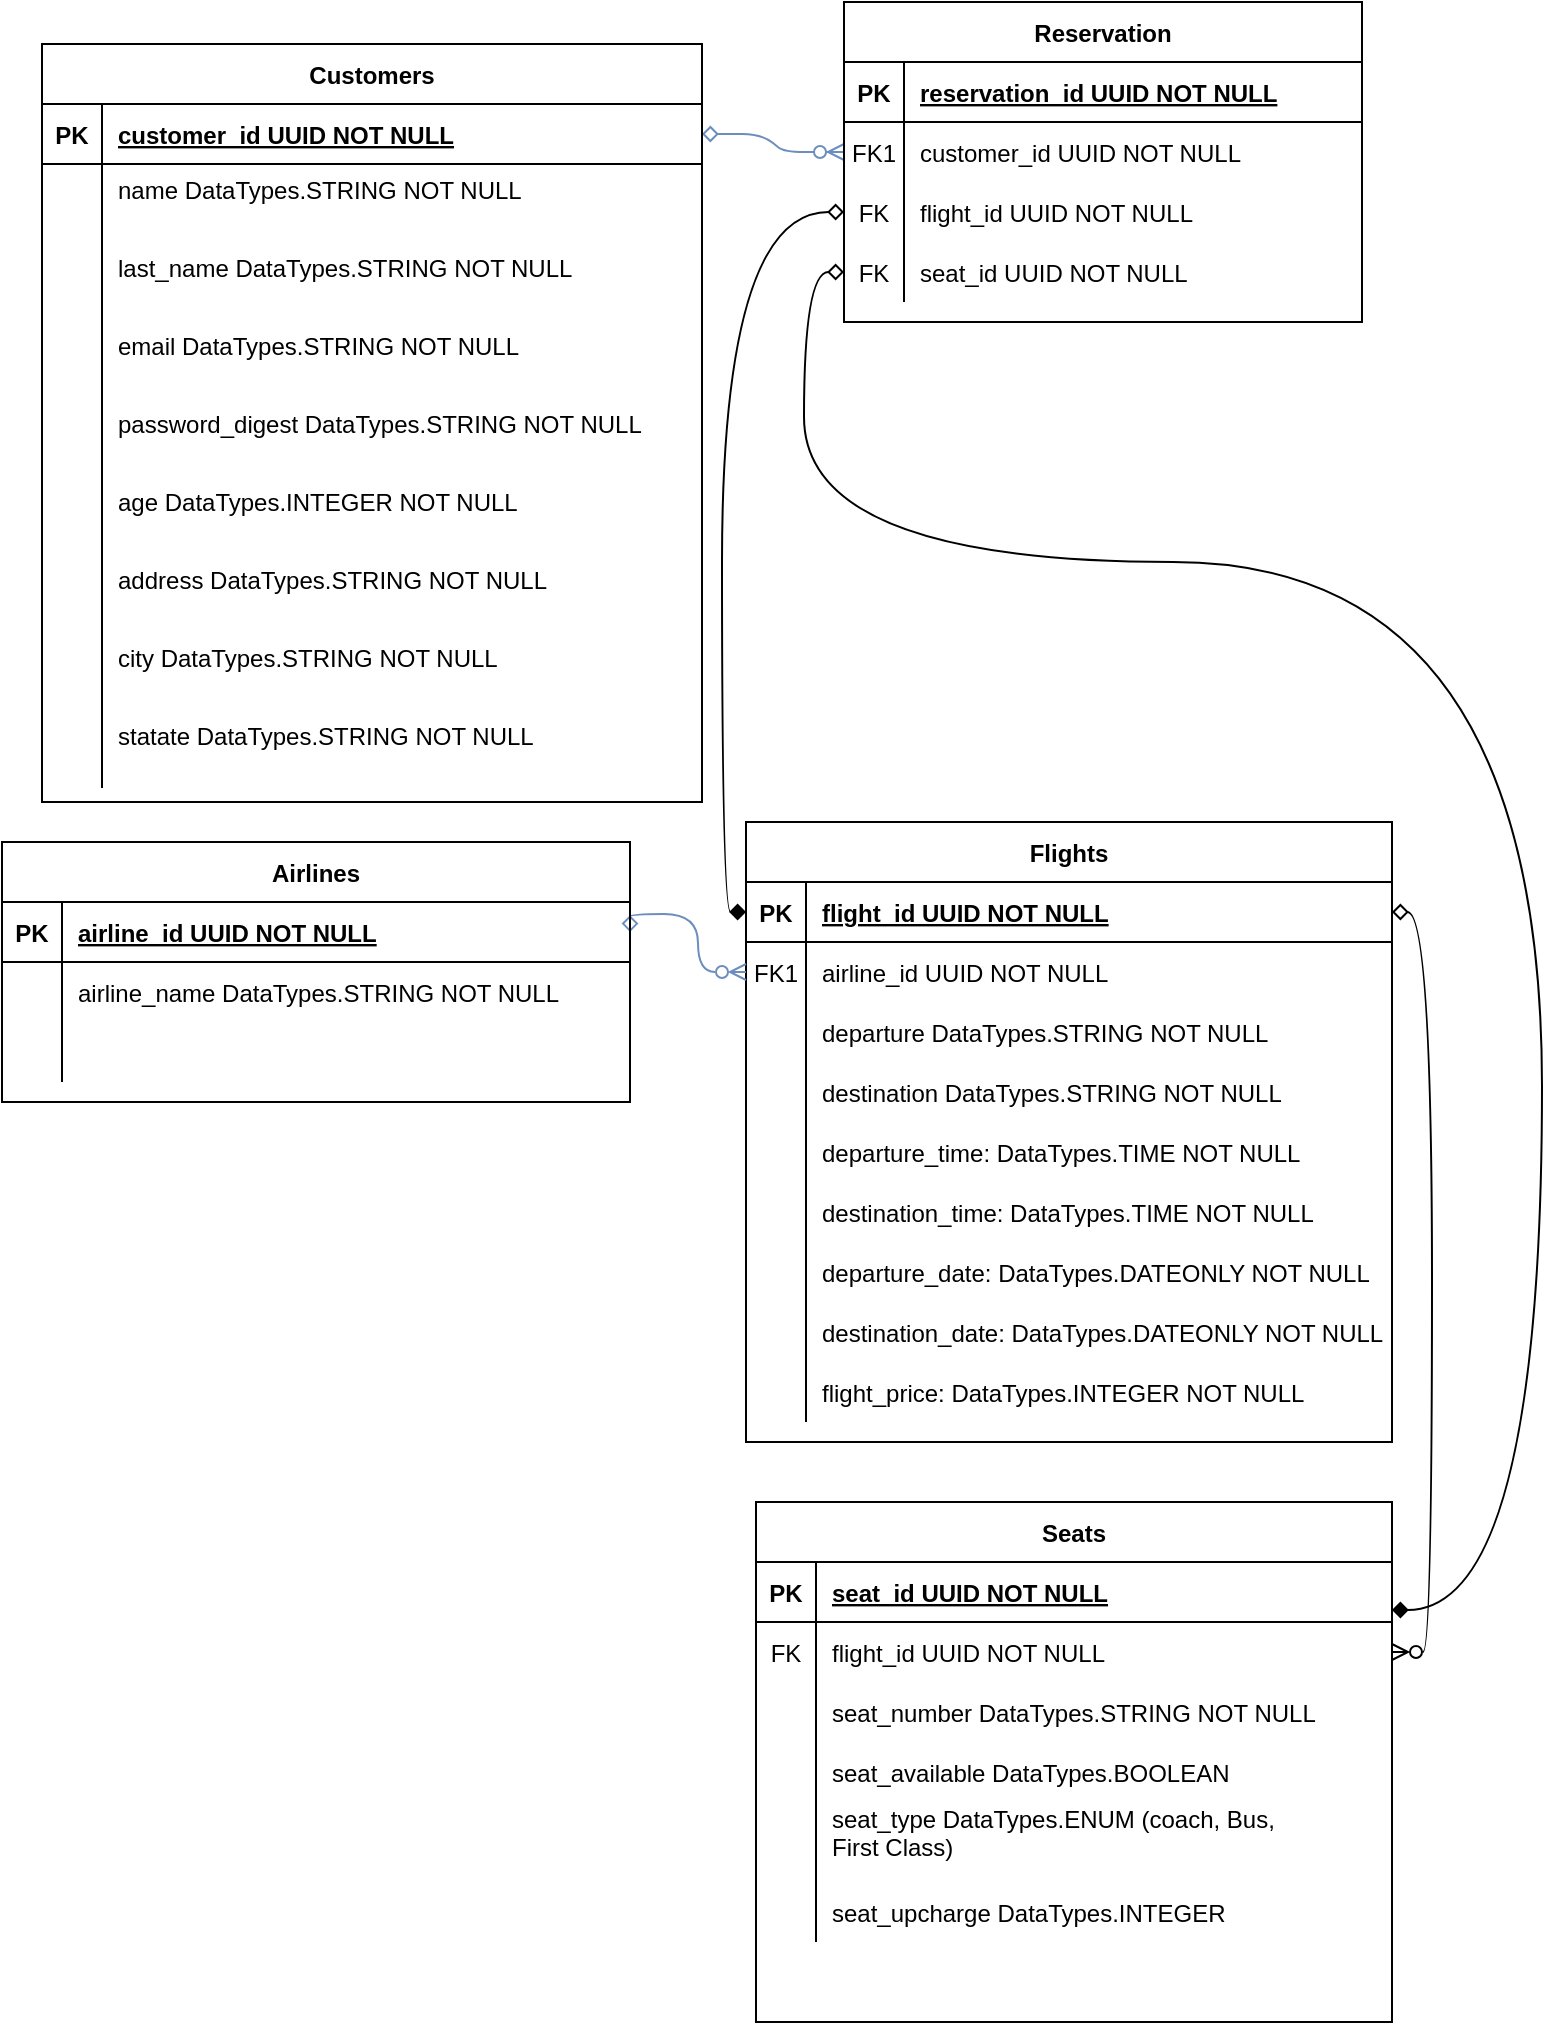 <mxfile version="18.1.1" type="github">
  <diagram id="R2lEEEUBdFMjLlhIrx00" name="Page-1">
    <mxGraphModel dx="1635" dy="908" grid="1" gridSize="10" guides="1" tooltips="1" connect="1" arrows="1" fold="1" page="1" pageScale="1" pageWidth="850" pageHeight="1100" math="0" shadow="0" extFonts="Permanent Marker^https://fonts.googleapis.com/css?family=Permanent+Marker">
      <root>
        <mxCell id="0" />
        <mxCell id="1" parent="0" />
        <mxCell id="C-vyLk0tnHw3VtMMgP7b-1" value="" style="edgeStyle=entityRelationEdgeStyle;endArrow=ERzeroToMany;startArrow=diamond;endFill=1;startFill=0;fillColor=#dae8fc;strokeColor=#6c8ebf;" parent="1" source="C-vyLk0tnHw3VtMMgP7b-24" target="C-vyLk0tnHw3VtMMgP7b-6" edge="1">
          <mxGeometry width="100" height="100" relative="1" as="geometry">
            <mxPoint x="340" y="720" as="sourcePoint" />
            <mxPoint x="440" y="620" as="targetPoint" />
          </mxGeometry>
        </mxCell>
        <mxCell id="C-vyLk0tnHw3VtMMgP7b-2" value="Reservation" style="shape=table;startSize=30;container=1;collapsible=1;childLayout=tableLayout;fixedRows=1;rowLines=0;fontStyle=1;align=center;resizeLast=1;" parent="1" vertex="1">
          <mxGeometry x="441" y="100" width="259" height="160" as="geometry" />
        </mxCell>
        <mxCell id="C-vyLk0tnHw3VtMMgP7b-3" value="" style="shape=partialRectangle;collapsible=0;dropTarget=0;pointerEvents=0;fillColor=none;points=[[0,0.5],[1,0.5]];portConstraint=eastwest;top=0;left=0;right=0;bottom=1;" parent="C-vyLk0tnHw3VtMMgP7b-2" vertex="1">
          <mxGeometry y="30" width="259" height="30" as="geometry" />
        </mxCell>
        <mxCell id="C-vyLk0tnHw3VtMMgP7b-4" value="PK" style="shape=partialRectangle;overflow=hidden;connectable=0;fillColor=none;top=0;left=0;bottom=0;right=0;fontStyle=1;" parent="C-vyLk0tnHw3VtMMgP7b-3" vertex="1">
          <mxGeometry width="30" height="30" as="geometry">
            <mxRectangle width="30" height="30" as="alternateBounds" />
          </mxGeometry>
        </mxCell>
        <mxCell id="C-vyLk0tnHw3VtMMgP7b-5" value="reservation_id UUID NOT NULL " style="shape=partialRectangle;overflow=hidden;connectable=0;fillColor=none;top=0;left=0;bottom=0;right=0;align=left;spacingLeft=6;fontStyle=5;" parent="C-vyLk0tnHw3VtMMgP7b-3" vertex="1">
          <mxGeometry x="30" width="229" height="30" as="geometry">
            <mxRectangle width="229" height="30" as="alternateBounds" />
          </mxGeometry>
        </mxCell>
        <mxCell id="C-vyLk0tnHw3VtMMgP7b-6" value="" style="shape=partialRectangle;collapsible=0;dropTarget=0;pointerEvents=0;fillColor=none;points=[[0,0.5],[1,0.5]];portConstraint=eastwest;top=0;left=0;right=0;bottom=0;" parent="C-vyLk0tnHw3VtMMgP7b-2" vertex="1">
          <mxGeometry y="60" width="259" height="30" as="geometry" />
        </mxCell>
        <mxCell id="C-vyLk0tnHw3VtMMgP7b-7" value="FK1" style="shape=partialRectangle;overflow=hidden;connectable=0;fillColor=none;top=0;left=0;bottom=0;right=0;" parent="C-vyLk0tnHw3VtMMgP7b-6" vertex="1">
          <mxGeometry width="30" height="30" as="geometry">
            <mxRectangle width="30" height="30" as="alternateBounds" />
          </mxGeometry>
        </mxCell>
        <mxCell id="C-vyLk0tnHw3VtMMgP7b-8" value="customer_id UUID NOT NULL" style="shape=partialRectangle;overflow=hidden;connectable=0;fillColor=none;top=0;left=0;bottom=0;right=0;align=left;spacingLeft=6;" parent="C-vyLk0tnHw3VtMMgP7b-6" vertex="1">
          <mxGeometry x="30" width="229" height="30" as="geometry">
            <mxRectangle width="229" height="30" as="alternateBounds" />
          </mxGeometry>
        </mxCell>
        <mxCell id="C-vyLk0tnHw3VtMMgP7b-9" value="" style="shape=partialRectangle;collapsible=0;dropTarget=0;pointerEvents=0;fillColor=none;points=[[0,0.5],[1,0.5]];portConstraint=eastwest;top=0;left=0;right=0;bottom=0;" parent="C-vyLk0tnHw3VtMMgP7b-2" vertex="1">
          <mxGeometry y="90" width="259" height="30" as="geometry" />
        </mxCell>
        <mxCell id="C-vyLk0tnHw3VtMMgP7b-10" value="FK" style="shape=partialRectangle;overflow=hidden;connectable=0;fillColor=none;top=0;left=0;bottom=0;right=0;" parent="C-vyLk0tnHw3VtMMgP7b-9" vertex="1">
          <mxGeometry width="30" height="30" as="geometry">
            <mxRectangle width="30" height="30" as="alternateBounds" />
          </mxGeometry>
        </mxCell>
        <mxCell id="C-vyLk0tnHw3VtMMgP7b-11" value="flight_id UUID NOT NULL" style="shape=partialRectangle;overflow=hidden;connectable=0;fillColor=none;top=0;left=0;bottom=0;right=0;align=left;spacingLeft=6;" parent="C-vyLk0tnHw3VtMMgP7b-9" vertex="1">
          <mxGeometry x="30" width="229" height="30" as="geometry">
            <mxRectangle width="229" height="30" as="alternateBounds" />
          </mxGeometry>
        </mxCell>
        <mxCell id="_mRDhpZuvN6AV8V9B6rF-117" value="" style="shape=partialRectangle;collapsible=0;dropTarget=0;pointerEvents=0;fillColor=none;points=[[0,0.5],[1,0.5]];portConstraint=eastwest;top=0;left=0;right=0;bottom=0;" vertex="1" parent="C-vyLk0tnHw3VtMMgP7b-2">
          <mxGeometry y="120" width="259" height="30" as="geometry" />
        </mxCell>
        <mxCell id="_mRDhpZuvN6AV8V9B6rF-118" value="FK" style="shape=partialRectangle;overflow=hidden;connectable=0;fillColor=none;top=0;left=0;bottom=0;right=0;" vertex="1" parent="_mRDhpZuvN6AV8V9B6rF-117">
          <mxGeometry width="30" height="30" as="geometry">
            <mxRectangle width="30" height="30" as="alternateBounds" />
          </mxGeometry>
        </mxCell>
        <mxCell id="_mRDhpZuvN6AV8V9B6rF-119" value="seat_id UUID NOT NULL" style="shape=partialRectangle;overflow=hidden;connectable=0;fillColor=none;top=0;left=0;bottom=0;right=0;align=left;spacingLeft=6;" vertex="1" parent="_mRDhpZuvN6AV8V9B6rF-117">
          <mxGeometry x="30" width="229" height="30" as="geometry">
            <mxRectangle width="229" height="30" as="alternateBounds" />
          </mxGeometry>
        </mxCell>
        <mxCell id="C-vyLk0tnHw3VtMMgP7b-23" value="Customers" style="shape=table;startSize=30;container=1;collapsible=1;childLayout=tableLayout;fixedRows=1;rowLines=0;fontStyle=1;align=center;resizeLast=1;" parent="1" vertex="1">
          <mxGeometry x="40" y="121" width="330" height="379" as="geometry" />
        </mxCell>
        <mxCell id="C-vyLk0tnHw3VtMMgP7b-24" value="" style="shape=partialRectangle;collapsible=0;dropTarget=0;pointerEvents=0;fillColor=none;points=[[0,0.5],[1,0.5]];portConstraint=eastwest;top=0;left=0;right=0;bottom=1;" parent="C-vyLk0tnHw3VtMMgP7b-23" vertex="1">
          <mxGeometry y="30" width="330" height="30" as="geometry" />
        </mxCell>
        <mxCell id="C-vyLk0tnHw3VtMMgP7b-25" value="PK" style="shape=partialRectangle;overflow=hidden;connectable=0;fillColor=none;top=0;left=0;bottom=0;right=0;fontStyle=1;" parent="C-vyLk0tnHw3VtMMgP7b-24" vertex="1">
          <mxGeometry width="30" height="30" as="geometry">
            <mxRectangle width="30" height="30" as="alternateBounds" />
          </mxGeometry>
        </mxCell>
        <mxCell id="C-vyLk0tnHw3VtMMgP7b-26" value="customer_id UUID NOT NULL" style="shape=partialRectangle;overflow=hidden;connectable=0;fillColor=none;top=0;left=0;bottom=0;right=0;align=left;spacingLeft=6;fontStyle=5;" parent="C-vyLk0tnHw3VtMMgP7b-24" vertex="1">
          <mxGeometry x="30" width="300" height="30" as="geometry">
            <mxRectangle width="300" height="30" as="alternateBounds" />
          </mxGeometry>
        </mxCell>
        <mxCell id="C-vyLk0tnHw3VtMMgP7b-27" value="" style="shape=partialRectangle;collapsible=0;dropTarget=0;pointerEvents=0;fillColor=none;points=[[0,0.5],[1,0.5]];portConstraint=eastwest;top=0;left=0;right=0;bottom=0;" parent="C-vyLk0tnHw3VtMMgP7b-23" vertex="1">
          <mxGeometry y="60" width="330" height="39" as="geometry" />
        </mxCell>
        <mxCell id="C-vyLk0tnHw3VtMMgP7b-28" value="" style="shape=partialRectangle;overflow=hidden;connectable=0;fillColor=none;top=0;left=0;bottom=0;right=0;" parent="C-vyLk0tnHw3VtMMgP7b-27" vertex="1">
          <mxGeometry width="30" height="39" as="geometry">
            <mxRectangle width="30" height="39" as="alternateBounds" />
          </mxGeometry>
        </mxCell>
        <mxCell id="C-vyLk0tnHw3VtMMgP7b-29" value="name DataTypes.STRING NOT NULL&#xa;" style="shape=partialRectangle;overflow=hidden;connectable=0;fillColor=none;top=0;left=0;bottom=0;right=0;align=left;spacingLeft=6;" parent="C-vyLk0tnHw3VtMMgP7b-27" vertex="1">
          <mxGeometry x="30" width="300" height="39" as="geometry">
            <mxRectangle width="300" height="39" as="alternateBounds" />
          </mxGeometry>
        </mxCell>
        <mxCell id="_mRDhpZuvN6AV8V9B6rF-12" value="" style="shape=partialRectangle;collapsible=0;dropTarget=0;pointerEvents=0;fillColor=none;points=[[0,0.5],[1,0.5]];portConstraint=eastwest;top=0;left=0;right=0;bottom=0;" vertex="1" parent="C-vyLk0tnHw3VtMMgP7b-23">
          <mxGeometry y="99" width="330" height="39" as="geometry" />
        </mxCell>
        <mxCell id="_mRDhpZuvN6AV8V9B6rF-13" value="" style="shape=partialRectangle;overflow=hidden;connectable=0;fillColor=none;top=0;left=0;bottom=0;right=0;" vertex="1" parent="_mRDhpZuvN6AV8V9B6rF-12">
          <mxGeometry width="30" height="39" as="geometry">
            <mxRectangle width="30" height="39" as="alternateBounds" />
          </mxGeometry>
        </mxCell>
        <mxCell id="_mRDhpZuvN6AV8V9B6rF-14" value="last_name DataTypes.STRING NOT NULL&#xa;" style="shape=partialRectangle;overflow=hidden;connectable=0;fillColor=none;top=0;left=0;bottom=0;right=0;align=left;spacingLeft=6;" vertex="1" parent="_mRDhpZuvN6AV8V9B6rF-12">
          <mxGeometry x="30" width="300" height="39" as="geometry">
            <mxRectangle width="300" height="39" as="alternateBounds" />
          </mxGeometry>
        </mxCell>
        <mxCell id="_mRDhpZuvN6AV8V9B6rF-15" value="" style="shape=partialRectangle;collapsible=0;dropTarget=0;pointerEvents=0;fillColor=none;points=[[0,0.5],[1,0.5]];portConstraint=eastwest;top=0;left=0;right=0;bottom=0;" vertex="1" parent="C-vyLk0tnHw3VtMMgP7b-23">
          <mxGeometry y="138" width="330" height="39" as="geometry" />
        </mxCell>
        <mxCell id="_mRDhpZuvN6AV8V9B6rF-16" value="" style="shape=partialRectangle;overflow=hidden;connectable=0;fillColor=none;top=0;left=0;bottom=0;right=0;" vertex="1" parent="_mRDhpZuvN6AV8V9B6rF-15">
          <mxGeometry width="30" height="39" as="geometry">
            <mxRectangle width="30" height="39" as="alternateBounds" />
          </mxGeometry>
        </mxCell>
        <mxCell id="_mRDhpZuvN6AV8V9B6rF-17" value="email DataTypes.STRING NOT NULL&#xa;" style="shape=partialRectangle;overflow=hidden;connectable=0;fillColor=none;top=0;left=0;bottom=0;right=0;align=left;spacingLeft=6;" vertex="1" parent="_mRDhpZuvN6AV8V9B6rF-15">
          <mxGeometry x="30" width="300" height="39" as="geometry">
            <mxRectangle width="300" height="39" as="alternateBounds" />
          </mxGeometry>
        </mxCell>
        <mxCell id="_mRDhpZuvN6AV8V9B6rF-19" value="" style="shape=partialRectangle;collapsible=0;dropTarget=0;pointerEvents=0;fillColor=none;points=[[0,0.5],[1,0.5]];portConstraint=eastwest;top=0;left=0;right=0;bottom=0;" vertex="1" parent="C-vyLk0tnHw3VtMMgP7b-23">
          <mxGeometry y="177" width="330" height="39" as="geometry" />
        </mxCell>
        <mxCell id="_mRDhpZuvN6AV8V9B6rF-20" value="" style="shape=partialRectangle;overflow=hidden;connectable=0;fillColor=none;top=0;left=0;bottom=0;right=0;" vertex="1" parent="_mRDhpZuvN6AV8V9B6rF-19">
          <mxGeometry width="30" height="39" as="geometry">
            <mxRectangle width="30" height="39" as="alternateBounds" />
          </mxGeometry>
        </mxCell>
        <mxCell id="_mRDhpZuvN6AV8V9B6rF-21" value="password_digest DataTypes.STRING NOT NULL&#xa;" style="shape=partialRectangle;overflow=hidden;connectable=0;fillColor=none;top=0;left=0;bottom=0;right=0;align=left;spacingLeft=6;" vertex="1" parent="_mRDhpZuvN6AV8V9B6rF-19">
          <mxGeometry x="30" width="300" height="39" as="geometry">
            <mxRectangle width="300" height="39" as="alternateBounds" />
          </mxGeometry>
        </mxCell>
        <mxCell id="_mRDhpZuvN6AV8V9B6rF-122" value="" style="shape=partialRectangle;collapsible=0;dropTarget=0;pointerEvents=0;fillColor=none;points=[[0,0.5],[1,0.5]];portConstraint=eastwest;top=0;left=0;right=0;bottom=0;" vertex="1" parent="C-vyLk0tnHw3VtMMgP7b-23">
          <mxGeometry y="216" width="330" height="39" as="geometry" />
        </mxCell>
        <mxCell id="_mRDhpZuvN6AV8V9B6rF-123" value="" style="shape=partialRectangle;overflow=hidden;connectable=0;fillColor=none;top=0;left=0;bottom=0;right=0;" vertex="1" parent="_mRDhpZuvN6AV8V9B6rF-122">
          <mxGeometry width="30" height="39" as="geometry">
            <mxRectangle width="30" height="39" as="alternateBounds" />
          </mxGeometry>
        </mxCell>
        <mxCell id="_mRDhpZuvN6AV8V9B6rF-124" value="age DataTypes.INTEGER NOT NULL&#xa;" style="shape=partialRectangle;overflow=hidden;connectable=0;fillColor=none;top=0;left=0;bottom=0;right=0;align=left;spacingLeft=6;" vertex="1" parent="_mRDhpZuvN6AV8V9B6rF-122">
          <mxGeometry x="30" width="300" height="39" as="geometry">
            <mxRectangle width="300" height="39" as="alternateBounds" />
          </mxGeometry>
        </mxCell>
        <mxCell id="_mRDhpZuvN6AV8V9B6rF-125" value="" style="shape=partialRectangle;collapsible=0;dropTarget=0;pointerEvents=0;fillColor=none;points=[[0,0.5],[1,0.5]];portConstraint=eastwest;top=0;left=0;right=0;bottom=0;" vertex="1" parent="C-vyLk0tnHw3VtMMgP7b-23">
          <mxGeometry y="255" width="330" height="39" as="geometry" />
        </mxCell>
        <mxCell id="_mRDhpZuvN6AV8V9B6rF-126" value="" style="shape=partialRectangle;overflow=hidden;connectable=0;fillColor=none;top=0;left=0;bottom=0;right=0;" vertex="1" parent="_mRDhpZuvN6AV8V9B6rF-125">
          <mxGeometry width="30" height="39" as="geometry">
            <mxRectangle width="30" height="39" as="alternateBounds" />
          </mxGeometry>
        </mxCell>
        <mxCell id="_mRDhpZuvN6AV8V9B6rF-127" value="address DataTypes.STRING NOT NULL&#xa;" style="shape=partialRectangle;overflow=hidden;connectable=0;fillColor=none;top=0;left=0;bottom=0;right=0;align=left;spacingLeft=6;" vertex="1" parent="_mRDhpZuvN6AV8V9B6rF-125">
          <mxGeometry x="30" width="300" height="39" as="geometry">
            <mxRectangle width="300" height="39" as="alternateBounds" />
          </mxGeometry>
        </mxCell>
        <mxCell id="_mRDhpZuvN6AV8V9B6rF-150" value="" style="shape=partialRectangle;collapsible=0;dropTarget=0;pointerEvents=0;fillColor=none;points=[[0,0.5],[1,0.5]];portConstraint=eastwest;top=0;left=0;right=0;bottom=0;" vertex="1" parent="C-vyLk0tnHw3VtMMgP7b-23">
          <mxGeometry y="294" width="330" height="39" as="geometry" />
        </mxCell>
        <mxCell id="_mRDhpZuvN6AV8V9B6rF-151" value="" style="shape=partialRectangle;overflow=hidden;connectable=0;fillColor=none;top=0;left=0;bottom=0;right=0;" vertex="1" parent="_mRDhpZuvN6AV8V9B6rF-150">
          <mxGeometry width="30" height="39" as="geometry">
            <mxRectangle width="30" height="39" as="alternateBounds" />
          </mxGeometry>
        </mxCell>
        <mxCell id="_mRDhpZuvN6AV8V9B6rF-152" value="city DataTypes.STRING NOT NULL&#xa;" style="shape=partialRectangle;overflow=hidden;connectable=0;fillColor=none;top=0;left=0;bottom=0;right=0;align=left;spacingLeft=6;" vertex="1" parent="_mRDhpZuvN6AV8V9B6rF-150">
          <mxGeometry x="30" width="300" height="39" as="geometry">
            <mxRectangle width="300" height="39" as="alternateBounds" />
          </mxGeometry>
        </mxCell>
        <mxCell id="_mRDhpZuvN6AV8V9B6rF-153" value="" style="shape=partialRectangle;collapsible=0;dropTarget=0;pointerEvents=0;fillColor=none;points=[[0,0.5],[1,0.5]];portConstraint=eastwest;top=0;left=0;right=0;bottom=0;" vertex="1" parent="C-vyLk0tnHw3VtMMgP7b-23">
          <mxGeometry y="333" width="330" height="39" as="geometry" />
        </mxCell>
        <mxCell id="_mRDhpZuvN6AV8V9B6rF-154" value="" style="shape=partialRectangle;overflow=hidden;connectable=0;fillColor=none;top=0;left=0;bottom=0;right=0;" vertex="1" parent="_mRDhpZuvN6AV8V9B6rF-153">
          <mxGeometry width="30" height="39" as="geometry">
            <mxRectangle width="30" height="39" as="alternateBounds" />
          </mxGeometry>
        </mxCell>
        <mxCell id="_mRDhpZuvN6AV8V9B6rF-155" value="statate DataTypes.STRING NOT NULL&#xa;" style="shape=partialRectangle;overflow=hidden;connectable=0;fillColor=none;top=0;left=0;bottom=0;right=0;align=left;spacingLeft=6;" vertex="1" parent="_mRDhpZuvN6AV8V9B6rF-153">
          <mxGeometry x="30" width="300" height="39" as="geometry">
            <mxRectangle width="300" height="39" as="alternateBounds" />
          </mxGeometry>
        </mxCell>
        <mxCell id="_mRDhpZuvN6AV8V9B6rF-22" value="Flights" style="shape=table;startSize=30;container=1;collapsible=1;childLayout=tableLayout;fixedRows=1;rowLines=0;fontStyle=1;align=center;resizeLast=1;" vertex="1" parent="1">
          <mxGeometry x="392" y="510" width="323" height="310" as="geometry" />
        </mxCell>
        <mxCell id="_mRDhpZuvN6AV8V9B6rF-23" value="" style="shape=partialRectangle;collapsible=0;dropTarget=0;pointerEvents=0;fillColor=none;points=[[0,0.5],[1,0.5]];portConstraint=eastwest;top=0;left=0;right=0;bottom=1;" vertex="1" parent="_mRDhpZuvN6AV8V9B6rF-22">
          <mxGeometry y="30" width="323" height="30" as="geometry" />
        </mxCell>
        <mxCell id="_mRDhpZuvN6AV8V9B6rF-24" value="PK" style="shape=partialRectangle;overflow=hidden;connectable=0;fillColor=none;top=0;left=0;bottom=0;right=0;fontStyle=1;" vertex="1" parent="_mRDhpZuvN6AV8V9B6rF-23">
          <mxGeometry width="30" height="30" as="geometry">
            <mxRectangle width="30" height="30" as="alternateBounds" />
          </mxGeometry>
        </mxCell>
        <mxCell id="_mRDhpZuvN6AV8V9B6rF-25" value="flight_id UUID NOT NULL " style="shape=partialRectangle;overflow=hidden;connectable=0;fillColor=none;top=0;left=0;bottom=0;right=0;align=left;spacingLeft=6;fontStyle=5;" vertex="1" parent="_mRDhpZuvN6AV8V9B6rF-23">
          <mxGeometry x="30" width="293" height="30" as="geometry">
            <mxRectangle width="293" height="30" as="alternateBounds" />
          </mxGeometry>
        </mxCell>
        <mxCell id="_mRDhpZuvN6AV8V9B6rF-26" value="" style="shape=partialRectangle;collapsible=0;dropTarget=0;pointerEvents=0;fillColor=none;points=[[0,0.5],[1,0.5]];portConstraint=eastwest;top=0;left=0;right=0;bottom=0;" vertex="1" parent="_mRDhpZuvN6AV8V9B6rF-22">
          <mxGeometry y="60" width="323" height="30" as="geometry" />
        </mxCell>
        <mxCell id="_mRDhpZuvN6AV8V9B6rF-27" value="FK1" style="shape=partialRectangle;overflow=hidden;connectable=0;fillColor=none;top=0;left=0;bottom=0;right=0;" vertex="1" parent="_mRDhpZuvN6AV8V9B6rF-26">
          <mxGeometry width="30" height="30" as="geometry">
            <mxRectangle width="30" height="30" as="alternateBounds" />
          </mxGeometry>
        </mxCell>
        <mxCell id="_mRDhpZuvN6AV8V9B6rF-28" value="airline_id UUID NOT NULL" style="shape=partialRectangle;overflow=hidden;connectable=0;fillColor=none;top=0;left=0;bottom=0;right=0;align=left;spacingLeft=6;" vertex="1" parent="_mRDhpZuvN6AV8V9B6rF-26">
          <mxGeometry x="30" width="293" height="30" as="geometry">
            <mxRectangle width="293" height="30" as="alternateBounds" />
          </mxGeometry>
        </mxCell>
        <mxCell id="_mRDhpZuvN6AV8V9B6rF-44" value="" style="shape=partialRectangle;collapsible=0;dropTarget=0;pointerEvents=0;fillColor=none;points=[[0,0.5],[1,0.5]];portConstraint=eastwest;top=0;left=0;right=0;bottom=0;" vertex="1" parent="_mRDhpZuvN6AV8V9B6rF-22">
          <mxGeometry y="90" width="323" height="30" as="geometry" />
        </mxCell>
        <mxCell id="_mRDhpZuvN6AV8V9B6rF-45" value="" style="shape=partialRectangle;overflow=hidden;connectable=0;fillColor=none;top=0;left=0;bottom=0;right=0;" vertex="1" parent="_mRDhpZuvN6AV8V9B6rF-44">
          <mxGeometry width="30" height="30" as="geometry">
            <mxRectangle width="30" height="30" as="alternateBounds" />
          </mxGeometry>
        </mxCell>
        <mxCell id="_mRDhpZuvN6AV8V9B6rF-46" value="departure DataTypes.STRING NOT NULL" style="shape=partialRectangle;overflow=hidden;connectable=0;fillColor=none;top=0;left=0;bottom=0;right=0;align=left;spacingLeft=6;" vertex="1" parent="_mRDhpZuvN6AV8V9B6rF-44">
          <mxGeometry x="30" width="293" height="30" as="geometry">
            <mxRectangle width="293" height="30" as="alternateBounds" />
          </mxGeometry>
        </mxCell>
        <mxCell id="_mRDhpZuvN6AV8V9B6rF-29" value="" style="shape=partialRectangle;collapsible=0;dropTarget=0;pointerEvents=0;fillColor=none;points=[[0,0.5],[1,0.5]];portConstraint=eastwest;top=0;left=0;right=0;bottom=0;" vertex="1" parent="_mRDhpZuvN6AV8V9B6rF-22">
          <mxGeometry y="120" width="323" height="30" as="geometry" />
        </mxCell>
        <mxCell id="_mRDhpZuvN6AV8V9B6rF-30" value="" style="shape=partialRectangle;overflow=hidden;connectable=0;fillColor=none;top=0;left=0;bottom=0;right=0;" vertex="1" parent="_mRDhpZuvN6AV8V9B6rF-29">
          <mxGeometry width="30" height="30" as="geometry">
            <mxRectangle width="30" height="30" as="alternateBounds" />
          </mxGeometry>
        </mxCell>
        <mxCell id="_mRDhpZuvN6AV8V9B6rF-31" value="destination DataTypes.STRING NOT NULL" style="shape=partialRectangle;overflow=hidden;connectable=0;fillColor=none;top=0;left=0;bottom=0;right=0;align=left;spacingLeft=6;" vertex="1" parent="_mRDhpZuvN6AV8V9B6rF-29">
          <mxGeometry x="30" width="293" height="30" as="geometry">
            <mxRectangle width="293" height="30" as="alternateBounds" />
          </mxGeometry>
        </mxCell>
        <mxCell id="_mRDhpZuvN6AV8V9B6rF-60" value="" style="shape=partialRectangle;collapsible=0;dropTarget=0;pointerEvents=0;fillColor=none;points=[[0,0.5],[1,0.5]];portConstraint=eastwest;top=0;left=0;right=0;bottom=0;" vertex="1" parent="_mRDhpZuvN6AV8V9B6rF-22">
          <mxGeometry y="150" width="323" height="30" as="geometry" />
        </mxCell>
        <mxCell id="_mRDhpZuvN6AV8V9B6rF-61" value="" style="shape=partialRectangle;overflow=hidden;connectable=0;fillColor=none;top=0;left=0;bottom=0;right=0;" vertex="1" parent="_mRDhpZuvN6AV8V9B6rF-60">
          <mxGeometry width="30" height="30" as="geometry">
            <mxRectangle width="30" height="30" as="alternateBounds" />
          </mxGeometry>
        </mxCell>
        <mxCell id="_mRDhpZuvN6AV8V9B6rF-62" value="departure_time: DataTypes.TIME NOT NULL" style="shape=partialRectangle;overflow=hidden;connectable=0;fillColor=none;top=0;left=0;bottom=0;right=0;align=left;spacingLeft=6;" vertex="1" parent="_mRDhpZuvN6AV8V9B6rF-60">
          <mxGeometry x="30" width="293" height="30" as="geometry">
            <mxRectangle width="293" height="30" as="alternateBounds" />
          </mxGeometry>
        </mxCell>
        <mxCell id="_mRDhpZuvN6AV8V9B6rF-63" value="" style="shape=partialRectangle;collapsible=0;dropTarget=0;pointerEvents=0;fillColor=none;points=[[0,0.5],[1,0.5]];portConstraint=eastwest;top=0;left=0;right=0;bottom=0;" vertex="1" parent="_mRDhpZuvN6AV8V9B6rF-22">
          <mxGeometry y="180" width="323" height="30" as="geometry" />
        </mxCell>
        <mxCell id="_mRDhpZuvN6AV8V9B6rF-64" value="" style="shape=partialRectangle;overflow=hidden;connectable=0;fillColor=none;top=0;left=0;bottom=0;right=0;" vertex="1" parent="_mRDhpZuvN6AV8V9B6rF-63">
          <mxGeometry width="30" height="30" as="geometry">
            <mxRectangle width="30" height="30" as="alternateBounds" />
          </mxGeometry>
        </mxCell>
        <mxCell id="_mRDhpZuvN6AV8V9B6rF-65" value="destination_time: DataTypes.TIME NOT NULL" style="shape=partialRectangle;overflow=hidden;connectable=0;fillColor=none;top=0;left=0;bottom=0;right=0;align=left;spacingLeft=6;" vertex="1" parent="_mRDhpZuvN6AV8V9B6rF-63">
          <mxGeometry x="30" width="293" height="30" as="geometry">
            <mxRectangle width="293" height="30" as="alternateBounds" />
          </mxGeometry>
        </mxCell>
        <mxCell id="_mRDhpZuvN6AV8V9B6rF-88" value="" style="shape=partialRectangle;collapsible=0;dropTarget=0;pointerEvents=0;fillColor=none;points=[[0,0.5],[1,0.5]];portConstraint=eastwest;top=0;left=0;right=0;bottom=0;" vertex="1" parent="_mRDhpZuvN6AV8V9B6rF-22">
          <mxGeometry y="210" width="323" height="30" as="geometry" />
        </mxCell>
        <mxCell id="_mRDhpZuvN6AV8V9B6rF-89" value="" style="shape=partialRectangle;overflow=hidden;connectable=0;fillColor=none;top=0;left=0;bottom=0;right=0;" vertex="1" parent="_mRDhpZuvN6AV8V9B6rF-88">
          <mxGeometry width="30" height="30" as="geometry">
            <mxRectangle width="30" height="30" as="alternateBounds" />
          </mxGeometry>
        </mxCell>
        <mxCell id="_mRDhpZuvN6AV8V9B6rF-90" value="departure_date: DataTypes.DATEONLY NOT NULL" style="shape=partialRectangle;overflow=hidden;connectable=0;fillColor=none;top=0;left=0;bottom=0;right=0;align=left;spacingLeft=6;" vertex="1" parent="_mRDhpZuvN6AV8V9B6rF-88">
          <mxGeometry x="30" width="293" height="30" as="geometry">
            <mxRectangle width="293" height="30" as="alternateBounds" />
          </mxGeometry>
        </mxCell>
        <mxCell id="_mRDhpZuvN6AV8V9B6rF-91" value="" style="shape=partialRectangle;collapsible=0;dropTarget=0;pointerEvents=0;fillColor=none;points=[[0,0.5],[1,0.5]];portConstraint=eastwest;top=0;left=0;right=0;bottom=0;" vertex="1" parent="_mRDhpZuvN6AV8V9B6rF-22">
          <mxGeometry y="240" width="323" height="30" as="geometry" />
        </mxCell>
        <mxCell id="_mRDhpZuvN6AV8V9B6rF-92" value="" style="shape=partialRectangle;overflow=hidden;connectable=0;fillColor=none;top=0;left=0;bottom=0;right=0;" vertex="1" parent="_mRDhpZuvN6AV8V9B6rF-91">
          <mxGeometry width="30" height="30" as="geometry">
            <mxRectangle width="30" height="30" as="alternateBounds" />
          </mxGeometry>
        </mxCell>
        <mxCell id="_mRDhpZuvN6AV8V9B6rF-93" value="destination_date: DataTypes.DATEONLY NOT NULL" style="shape=partialRectangle;overflow=hidden;connectable=0;fillColor=none;top=0;left=0;bottom=0;right=0;align=left;spacingLeft=6;" vertex="1" parent="_mRDhpZuvN6AV8V9B6rF-91">
          <mxGeometry x="30" width="293" height="30" as="geometry">
            <mxRectangle width="293" height="30" as="alternateBounds" />
          </mxGeometry>
        </mxCell>
        <mxCell id="_mRDhpZuvN6AV8V9B6rF-94" value="" style="shape=partialRectangle;collapsible=0;dropTarget=0;pointerEvents=0;fillColor=none;points=[[0,0.5],[1,0.5]];portConstraint=eastwest;top=0;left=0;right=0;bottom=0;" vertex="1" parent="_mRDhpZuvN6AV8V9B6rF-22">
          <mxGeometry y="270" width="323" height="30" as="geometry" />
        </mxCell>
        <mxCell id="_mRDhpZuvN6AV8V9B6rF-95" value="" style="shape=partialRectangle;overflow=hidden;connectable=0;fillColor=none;top=0;left=0;bottom=0;right=0;" vertex="1" parent="_mRDhpZuvN6AV8V9B6rF-94">
          <mxGeometry width="30" height="30" as="geometry">
            <mxRectangle width="30" height="30" as="alternateBounds" />
          </mxGeometry>
        </mxCell>
        <mxCell id="_mRDhpZuvN6AV8V9B6rF-96" value="flight_price: DataTypes.INTEGER NOT NULL" style="shape=partialRectangle;overflow=hidden;connectable=0;fillColor=none;top=0;left=0;bottom=0;right=0;align=left;spacingLeft=6;" vertex="1" parent="_mRDhpZuvN6AV8V9B6rF-94">
          <mxGeometry x="30" width="293" height="30" as="geometry">
            <mxRectangle width="293" height="30" as="alternateBounds" />
          </mxGeometry>
        </mxCell>
        <mxCell id="_mRDhpZuvN6AV8V9B6rF-42" style="edgeStyle=orthogonalEdgeStyle;orthogonalLoop=1;jettySize=auto;html=1;exitX=1;exitY=0.5;exitDx=0;exitDy=0;curved=1;sketch=0;shadow=0;fillColor=#dae8fc;strokeColor=#6c8ebf;&#xa;endArrow=ERzeroToMany;endArrow=ERzeroToMany;endFill=0;startArrow=diamond;startFill=0;" edge="1" parent="1" source="_mRDhpZuvN6AV8V9B6rF-33" target="_mRDhpZuvN6AV8V9B6rF-26">
          <mxGeometry relative="1" as="geometry">
            <mxPoint x="360" y="590" as="targetPoint" />
            <Array as="points">
              <mxPoint x="368" y="556" />
              <mxPoint x="368" y="585" />
            </Array>
          </mxGeometry>
        </mxCell>
        <mxCell id="_mRDhpZuvN6AV8V9B6rF-32" value="Airlines" style="shape=table;startSize=30;container=1;collapsible=1;childLayout=tableLayout;fixedRows=1;rowLines=0;fontStyle=1;align=center;resizeLast=1;" vertex="1" parent="1">
          <mxGeometry x="20" y="520" width="314" height="130" as="geometry" />
        </mxCell>
        <mxCell id="_mRDhpZuvN6AV8V9B6rF-33" value="" style="shape=partialRectangle;collapsible=0;dropTarget=0;pointerEvents=0;fillColor=none;points=[[0,0.5],[1,0.5]];portConstraint=eastwest;top=0;left=0;right=0;bottom=1;" vertex="1" parent="_mRDhpZuvN6AV8V9B6rF-32">
          <mxGeometry y="30" width="314" height="30" as="geometry" />
        </mxCell>
        <mxCell id="_mRDhpZuvN6AV8V9B6rF-34" value="PK" style="shape=partialRectangle;overflow=hidden;connectable=0;fillColor=none;top=0;left=0;bottom=0;right=0;fontStyle=1;" vertex="1" parent="_mRDhpZuvN6AV8V9B6rF-33">
          <mxGeometry width="30" height="30" as="geometry">
            <mxRectangle width="30" height="30" as="alternateBounds" />
          </mxGeometry>
        </mxCell>
        <mxCell id="_mRDhpZuvN6AV8V9B6rF-35" value="airline_id UUID NOT NULL " style="shape=partialRectangle;overflow=hidden;connectable=0;fillColor=none;top=0;left=0;bottom=0;right=0;align=left;spacingLeft=6;fontStyle=5;" vertex="1" parent="_mRDhpZuvN6AV8V9B6rF-33">
          <mxGeometry x="30" width="284" height="30" as="geometry">
            <mxRectangle width="284" height="30" as="alternateBounds" />
          </mxGeometry>
        </mxCell>
        <mxCell id="_mRDhpZuvN6AV8V9B6rF-36" value="" style="shape=partialRectangle;collapsible=0;dropTarget=0;pointerEvents=0;fillColor=none;points=[[0,0.5],[1,0.5]];portConstraint=eastwest;top=0;left=0;right=0;bottom=0;" vertex="1" parent="_mRDhpZuvN6AV8V9B6rF-32">
          <mxGeometry y="60" width="314" height="30" as="geometry" />
        </mxCell>
        <mxCell id="_mRDhpZuvN6AV8V9B6rF-37" value="" style="shape=partialRectangle;overflow=hidden;connectable=0;fillColor=none;top=0;left=0;bottom=0;right=0;" vertex="1" parent="_mRDhpZuvN6AV8V9B6rF-36">
          <mxGeometry width="30" height="30" as="geometry">
            <mxRectangle width="30" height="30" as="alternateBounds" />
          </mxGeometry>
        </mxCell>
        <mxCell id="_mRDhpZuvN6AV8V9B6rF-38" value="airline_name DataTypes.STRING NOT NULL" style="shape=partialRectangle;overflow=hidden;connectable=0;fillColor=none;top=0;left=0;bottom=0;right=0;align=left;spacingLeft=6;" vertex="1" parent="_mRDhpZuvN6AV8V9B6rF-36">
          <mxGeometry x="30" width="284" height="30" as="geometry">
            <mxRectangle width="284" height="30" as="alternateBounds" />
          </mxGeometry>
        </mxCell>
        <mxCell id="_mRDhpZuvN6AV8V9B6rF-39" value="" style="shape=partialRectangle;collapsible=0;dropTarget=0;pointerEvents=0;fillColor=none;points=[[0,0.5],[1,0.5]];portConstraint=eastwest;top=0;left=0;right=0;bottom=0;" vertex="1" parent="_mRDhpZuvN6AV8V9B6rF-32">
          <mxGeometry y="90" width="314" height="30" as="geometry" />
        </mxCell>
        <mxCell id="_mRDhpZuvN6AV8V9B6rF-40" value="" style="shape=partialRectangle;overflow=hidden;connectable=0;fillColor=none;top=0;left=0;bottom=0;right=0;" vertex="1" parent="_mRDhpZuvN6AV8V9B6rF-39">
          <mxGeometry width="30" height="30" as="geometry">
            <mxRectangle width="30" height="30" as="alternateBounds" />
          </mxGeometry>
        </mxCell>
        <mxCell id="_mRDhpZuvN6AV8V9B6rF-41" value="" style="shape=partialRectangle;overflow=hidden;connectable=0;fillColor=none;top=0;left=0;bottom=0;right=0;align=left;spacingLeft=6;" vertex="1" parent="_mRDhpZuvN6AV8V9B6rF-39">
          <mxGeometry x="30" width="284" height="30" as="geometry">
            <mxRectangle width="284" height="30" as="alternateBounds" />
          </mxGeometry>
        </mxCell>
        <mxCell id="_mRDhpZuvN6AV8V9B6rF-97" value="Seats" style="shape=table;startSize=30;container=1;collapsible=1;childLayout=tableLayout;fixedRows=1;rowLines=0;fontStyle=1;align=center;resizeLast=1;" vertex="1" parent="1">
          <mxGeometry x="397" y="850" width="318" height="260" as="geometry" />
        </mxCell>
        <mxCell id="_mRDhpZuvN6AV8V9B6rF-98" value="" style="shape=partialRectangle;collapsible=0;dropTarget=0;pointerEvents=0;fillColor=none;points=[[0,0.5],[1,0.5]];portConstraint=eastwest;top=0;left=0;right=0;bottom=1;" vertex="1" parent="_mRDhpZuvN6AV8V9B6rF-97">
          <mxGeometry y="30" width="318" height="30" as="geometry" />
        </mxCell>
        <mxCell id="_mRDhpZuvN6AV8V9B6rF-99" value="PK" style="shape=partialRectangle;overflow=hidden;connectable=0;fillColor=none;top=0;left=0;bottom=0;right=0;fontStyle=1;" vertex="1" parent="_mRDhpZuvN6AV8V9B6rF-98">
          <mxGeometry width="30" height="30" as="geometry">
            <mxRectangle width="30" height="30" as="alternateBounds" />
          </mxGeometry>
        </mxCell>
        <mxCell id="_mRDhpZuvN6AV8V9B6rF-100" value="seat_id UUID NOT NULL " style="shape=partialRectangle;overflow=hidden;connectable=0;fillColor=none;top=0;left=0;bottom=0;right=0;align=left;spacingLeft=6;fontStyle=5;" vertex="1" parent="_mRDhpZuvN6AV8V9B6rF-98">
          <mxGeometry x="30" width="288" height="30" as="geometry">
            <mxRectangle width="288" height="30" as="alternateBounds" />
          </mxGeometry>
        </mxCell>
        <mxCell id="_mRDhpZuvN6AV8V9B6rF-113" value="" style="shape=partialRectangle;collapsible=0;dropTarget=0;pointerEvents=0;fillColor=none;points=[[0,0.5],[1,0.5]];portConstraint=eastwest;top=0;left=0;right=0;bottom=0;" vertex="1" parent="_mRDhpZuvN6AV8V9B6rF-97">
          <mxGeometry y="60" width="318" height="30" as="geometry" />
        </mxCell>
        <mxCell id="_mRDhpZuvN6AV8V9B6rF-114" value="FK" style="shape=partialRectangle;overflow=hidden;connectable=0;fillColor=none;top=0;left=0;bottom=0;right=0;" vertex="1" parent="_mRDhpZuvN6AV8V9B6rF-113">
          <mxGeometry width="30" height="30" as="geometry">
            <mxRectangle width="30" height="30" as="alternateBounds" />
          </mxGeometry>
        </mxCell>
        <mxCell id="_mRDhpZuvN6AV8V9B6rF-115" value="flight_id UUID NOT NULL" style="shape=partialRectangle;overflow=hidden;connectable=0;fillColor=none;top=0;left=0;bottom=0;right=0;align=left;spacingLeft=6;" vertex="1" parent="_mRDhpZuvN6AV8V9B6rF-113">
          <mxGeometry x="30" width="288" height="30" as="geometry">
            <mxRectangle width="288" height="30" as="alternateBounds" />
          </mxGeometry>
        </mxCell>
        <mxCell id="_mRDhpZuvN6AV8V9B6rF-101" value="" style="shape=partialRectangle;collapsible=0;dropTarget=0;pointerEvents=0;fillColor=none;points=[[0,0.5],[1,0.5]];portConstraint=eastwest;top=0;left=0;right=0;bottom=0;" vertex="1" parent="_mRDhpZuvN6AV8V9B6rF-97">
          <mxGeometry y="90" width="318" height="30" as="geometry" />
        </mxCell>
        <mxCell id="_mRDhpZuvN6AV8V9B6rF-102" value="" style="shape=partialRectangle;overflow=hidden;connectable=0;fillColor=none;top=0;left=0;bottom=0;right=0;" vertex="1" parent="_mRDhpZuvN6AV8V9B6rF-101">
          <mxGeometry width="30" height="30" as="geometry">
            <mxRectangle width="30" height="30" as="alternateBounds" />
          </mxGeometry>
        </mxCell>
        <mxCell id="_mRDhpZuvN6AV8V9B6rF-103" value="seat_number DataTypes.STRING NOT NULL" style="shape=partialRectangle;overflow=hidden;connectable=0;fillColor=none;top=0;left=0;bottom=0;right=0;align=left;spacingLeft=6;" vertex="1" parent="_mRDhpZuvN6AV8V9B6rF-101">
          <mxGeometry x="30" width="288" height="30" as="geometry">
            <mxRectangle width="288" height="30" as="alternateBounds" />
          </mxGeometry>
        </mxCell>
        <mxCell id="_mRDhpZuvN6AV8V9B6rF-104" value="" style="shape=partialRectangle;collapsible=0;dropTarget=0;pointerEvents=0;fillColor=none;points=[[0,0.5],[1,0.5]];portConstraint=eastwest;top=0;left=0;right=0;bottom=0;" vertex="1" parent="_mRDhpZuvN6AV8V9B6rF-97">
          <mxGeometry y="120" width="318" height="30" as="geometry" />
        </mxCell>
        <mxCell id="_mRDhpZuvN6AV8V9B6rF-105" value="" style="shape=partialRectangle;overflow=hidden;connectable=0;fillColor=none;top=0;left=0;bottom=0;right=0;" vertex="1" parent="_mRDhpZuvN6AV8V9B6rF-104">
          <mxGeometry width="30" height="30" as="geometry">
            <mxRectangle width="30" height="30" as="alternateBounds" />
          </mxGeometry>
        </mxCell>
        <mxCell id="_mRDhpZuvN6AV8V9B6rF-106" value="seat_available DataTypes.BOOLEAN" style="shape=partialRectangle;overflow=hidden;connectable=0;fillColor=none;top=0;left=0;bottom=0;right=0;align=left;spacingLeft=6;" vertex="1" parent="_mRDhpZuvN6AV8V9B6rF-104">
          <mxGeometry x="30" width="288" height="30" as="geometry">
            <mxRectangle width="288" height="30" as="alternateBounds" />
          </mxGeometry>
        </mxCell>
        <mxCell id="_mRDhpZuvN6AV8V9B6rF-107" value="" style="shape=partialRectangle;collapsible=0;dropTarget=0;pointerEvents=0;fillColor=none;points=[[0,0.5],[1,0.5]];portConstraint=eastwest;top=0;left=0;right=0;bottom=0;" vertex="1" parent="_mRDhpZuvN6AV8V9B6rF-97">
          <mxGeometry y="150" width="318" height="40" as="geometry" />
        </mxCell>
        <mxCell id="_mRDhpZuvN6AV8V9B6rF-108" value="" style="shape=partialRectangle;overflow=hidden;connectable=0;fillColor=none;top=0;left=0;bottom=0;right=0;" vertex="1" parent="_mRDhpZuvN6AV8V9B6rF-107">
          <mxGeometry width="30" height="40" as="geometry">
            <mxRectangle width="30" height="40" as="alternateBounds" />
          </mxGeometry>
        </mxCell>
        <mxCell id="_mRDhpZuvN6AV8V9B6rF-109" value="seat_type DataTypes.ENUM (coach, Bus,&#xa;First Class)&#xa;" style="shape=partialRectangle;overflow=hidden;connectable=0;fillColor=none;top=0;left=0;bottom=0;right=0;align=left;spacingLeft=6;" vertex="1" parent="_mRDhpZuvN6AV8V9B6rF-107">
          <mxGeometry x="30" width="288" height="40" as="geometry">
            <mxRectangle width="288" height="40" as="alternateBounds" />
          </mxGeometry>
        </mxCell>
        <mxCell id="_mRDhpZuvN6AV8V9B6rF-110" value="" style="shape=partialRectangle;collapsible=0;dropTarget=0;pointerEvents=0;fillColor=none;points=[[0,0.5],[1,0.5]];portConstraint=eastwest;top=0;left=0;right=0;bottom=0;" vertex="1" parent="_mRDhpZuvN6AV8V9B6rF-97">
          <mxGeometry y="190" width="318" height="30" as="geometry" />
        </mxCell>
        <mxCell id="_mRDhpZuvN6AV8V9B6rF-111" value="" style="shape=partialRectangle;overflow=hidden;connectable=0;fillColor=none;top=0;left=0;bottom=0;right=0;" vertex="1" parent="_mRDhpZuvN6AV8V9B6rF-110">
          <mxGeometry width="30" height="30" as="geometry">
            <mxRectangle width="30" height="30" as="alternateBounds" />
          </mxGeometry>
        </mxCell>
        <mxCell id="_mRDhpZuvN6AV8V9B6rF-112" value="seat_upcharge DataTypes.INTEGER" style="shape=partialRectangle;overflow=hidden;connectable=0;fillColor=none;top=0;left=0;bottom=0;right=0;align=left;spacingLeft=6;" vertex="1" parent="_mRDhpZuvN6AV8V9B6rF-110">
          <mxGeometry x="30" width="288" height="30" as="geometry">
            <mxRectangle width="288" height="30" as="alternateBounds" />
          </mxGeometry>
        </mxCell>
        <mxCell id="_mRDhpZuvN6AV8V9B6rF-116" style="edgeStyle=orthogonalEdgeStyle;curved=1;sketch=0;orthogonalLoop=1;jettySize=auto;html=1;exitX=1;exitY=0.5;exitDx=0;exitDy=0;shadow=0;startArrow=diamond;startFill=0;endArrow=ERzeroToMany;endFill=0;entryX=1;entryY=0.5;entryDx=0;entryDy=0;" edge="1" parent="1" source="_mRDhpZuvN6AV8V9B6rF-23" target="_mRDhpZuvN6AV8V9B6rF-113">
          <mxGeometry relative="1" as="geometry" />
        </mxCell>
        <mxCell id="_mRDhpZuvN6AV8V9B6rF-120" style="edgeStyle=orthogonalEdgeStyle;curved=1;sketch=0;orthogonalLoop=1;jettySize=auto;html=1;entryX=0;entryY=0.5;entryDx=0;entryDy=0;shadow=0;startArrow=diamond;startFill=0;endArrow=diamond;endFill=1;" edge="1" parent="1" source="C-vyLk0tnHw3VtMMgP7b-9" target="_mRDhpZuvN6AV8V9B6rF-23">
          <mxGeometry relative="1" as="geometry">
            <Array as="points">
              <mxPoint x="380" y="205" />
              <mxPoint x="380" y="555" />
            </Array>
          </mxGeometry>
        </mxCell>
        <mxCell id="_mRDhpZuvN6AV8V9B6rF-121" style="edgeStyle=orthogonalEdgeStyle;curved=1;sketch=0;orthogonalLoop=1;jettySize=auto;html=1;exitX=0;exitY=0.5;exitDx=0;exitDy=0;entryX=1;entryY=0.8;entryDx=0;entryDy=0;entryPerimeter=0;shadow=0;startArrow=diamond;startFill=0;endArrow=diamond;endFill=1;" edge="1" parent="1" source="_mRDhpZuvN6AV8V9B6rF-117" target="_mRDhpZuvN6AV8V9B6rF-98">
          <mxGeometry relative="1" as="geometry">
            <Array as="points">
              <mxPoint x="421" y="235" />
              <mxPoint x="421" y="380" />
              <mxPoint x="790" y="380" />
              <mxPoint x="790" y="904" />
            </Array>
          </mxGeometry>
        </mxCell>
      </root>
    </mxGraphModel>
  </diagram>
</mxfile>